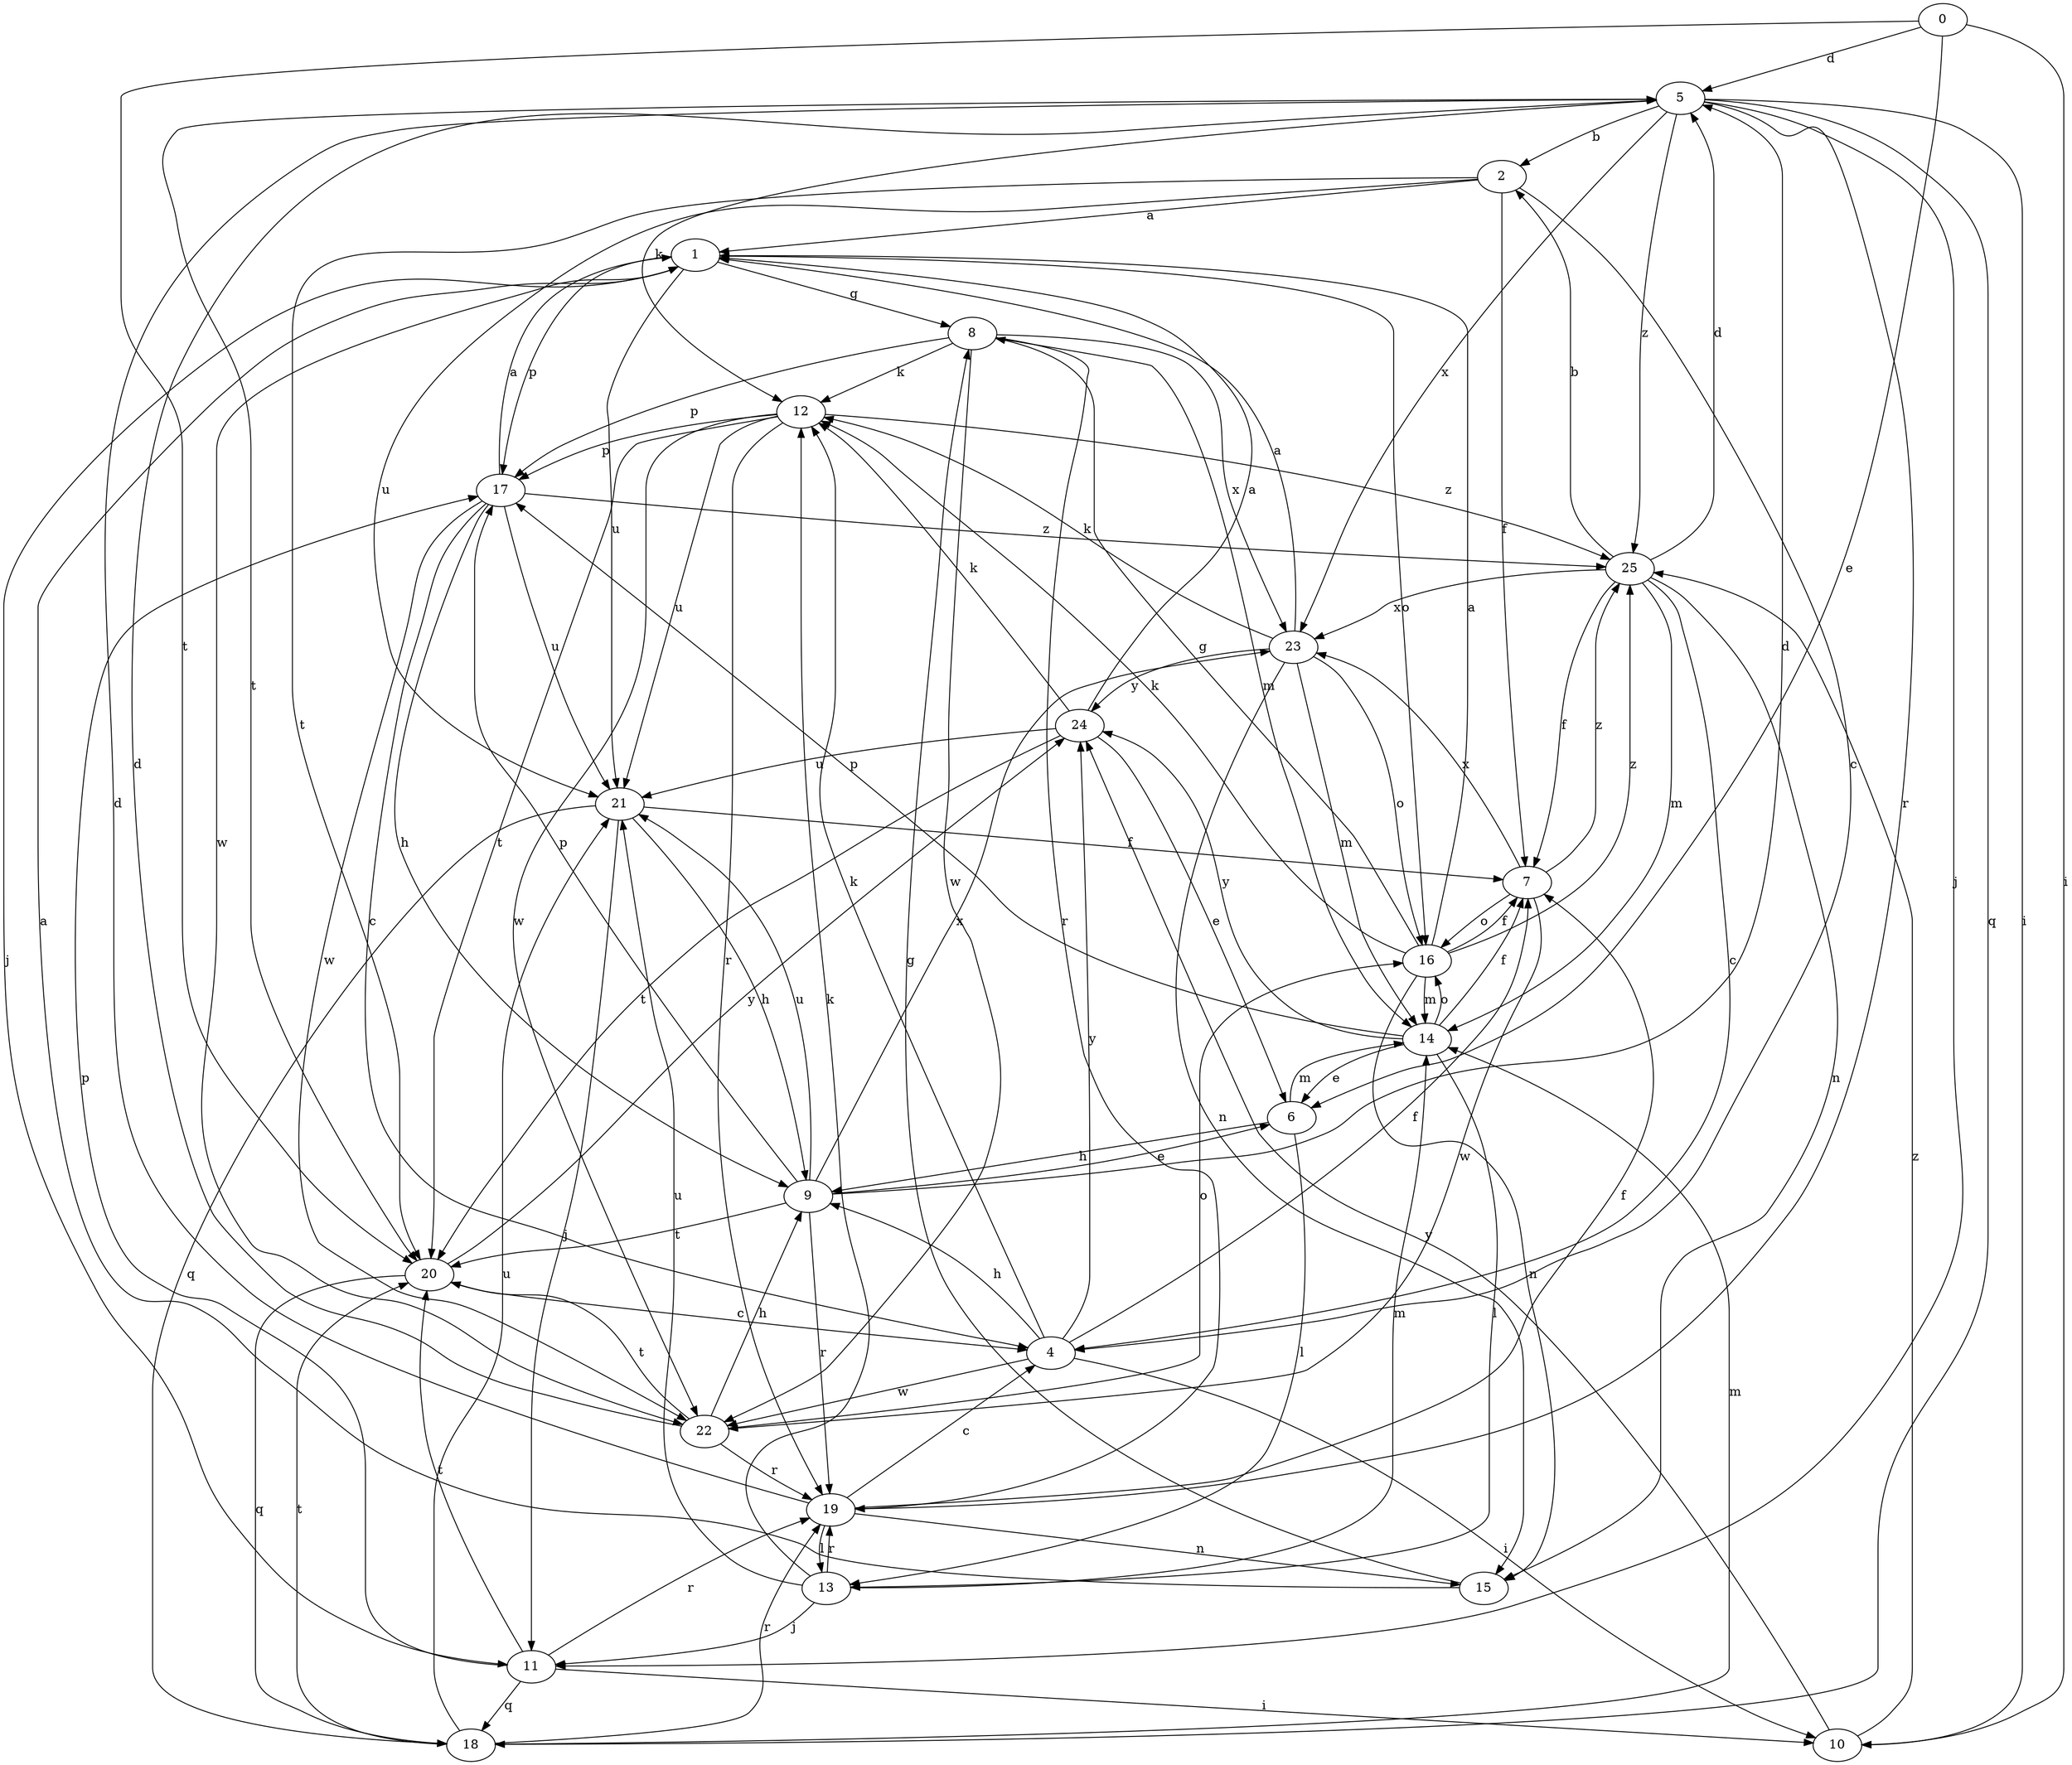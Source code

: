strict digraph  {
0;
1;
2;
4;
5;
6;
7;
8;
9;
10;
11;
12;
13;
14;
15;
16;
17;
18;
19;
20;
21;
22;
23;
24;
25;
0 -> 5  [label=d];
0 -> 6  [label=e];
0 -> 10  [label=i];
0 -> 20  [label=t];
1 -> 8  [label=g];
1 -> 11  [label=j];
1 -> 16  [label=o];
1 -> 17  [label=p];
1 -> 21  [label=u];
1 -> 22  [label=w];
2 -> 1  [label=a];
2 -> 4  [label=c];
2 -> 7  [label=f];
2 -> 20  [label=t];
2 -> 21  [label=u];
4 -> 7  [label=f];
4 -> 9  [label=h];
4 -> 10  [label=i];
4 -> 12  [label=k];
4 -> 22  [label=w];
4 -> 24  [label=y];
5 -> 2  [label=b];
5 -> 10  [label=i];
5 -> 11  [label=j];
5 -> 12  [label=k];
5 -> 18  [label=q];
5 -> 19  [label=r];
5 -> 20  [label=t];
5 -> 23  [label=x];
5 -> 25  [label=z];
6 -> 9  [label=h];
6 -> 13  [label=l];
6 -> 14  [label=m];
7 -> 16  [label=o];
7 -> 22  [label=w];
7 -> 23  [label=x];
7 -> 25  [label=z];
8 -> 12  [label=k];
8 -> 14  [label=m];
8 -> 17  [label=p];
8 -> 19  [label=r];
8 -> 22  [label=w];
8 -> 23  [label=x];
9 -> 5  [label=d];
9 -> 6  [label=e];
9 -> 17  [label=p];
9 -> 19  [label=r];
9 -> 20  [label=t];
9 -> 21  [label=u];
9 -> 23  [label=x];
10 -> 24  [label=y];
10 -> 25  [label=z];
11 -> 10  [label=i];
11 -> 17  [label=p];
11 -> 18  [label=q];
11 -> 19  [label=r];
11 -> 20  [label=t];
12 -> 17  [label=p];
12 -> 19  [label=r];
12 -> 20  [label=t];
12 -> 21  [label=u];
12 -> 22  [label=w];
12 -> 25  [label=z];
13 -> 11  [label=j];
13 -> 12  [label=k];
13 -> 14  [label=m];
13 -> 19  [label=r];
13 -> 21  [label=u];
14 -> 6  [label=e];
14 -> 7  [label=f];
14 -> 13  [label=l];
14 -> 16  [label=o];
14 -> 17  [label=p];
14 -> 24  [label=y];
15 -> 1  [label=a];
15 -> 8  [label=g];
16 -> 1  [label=a];
16 -> 7  [label=f];
16 -> 8  [label=g];
16 -> 12  [label=k];
16 -> 14  [label=m];
16 -> 15  [label=n];
16 -> 25  [label=z];
17 -> 1  [label=a];
17 -> 4  [label=c];
17 -> 9  [label=h];
17 -> 21  [label=u];
17 -> 22  [label=w];
17 -> 25  [label=z];
18 -> 14  [label=m];
18 -> 19  [label=r];
18 -> 20  [label=t];
18 -> 21  [label=u];
19 -> 4  [label=c];
19 -> 5  [label=d];
19 -> 7  [label=f];
19 -> 13  [label=l];
19 -> 15  [label=n];
20 -> 4  [label=c];
20 -> 18  [label=q];
20 -> 24  [label=y];
21 -> 7  [label=f];
21 -> 9  [label=h];
21 -> 11  [label=j];
21 -> 18  [label=q];
22 -> 5  [label=d];
22 -> 9  [label=h];
22 -> 16  [label=o];
22 -> 19  [label=r];
22 -> 20  [label=t];
23 -> 1  [label=a];
23 -> 12  [label=k];
23 -> 14  [label=m];
23 -> 15  [label=n];
23 -> 16  [label=o];
23 -> 24  [label=y];
24 -> 1  [label=a];
24 -> 6  [label=e];
24 -> 12  [label=k];
24 -> 20  [label=t];
24 -> 21  [label=u];
25 -> 2  [label=b];
25 -> 4  [label=c];
25 -> 5  [label=d];
25 -> 7  [label=f];
25 -> 14  [label=m];
25 -> 15  [label=n];
25 -> 23  [label=x];
}

